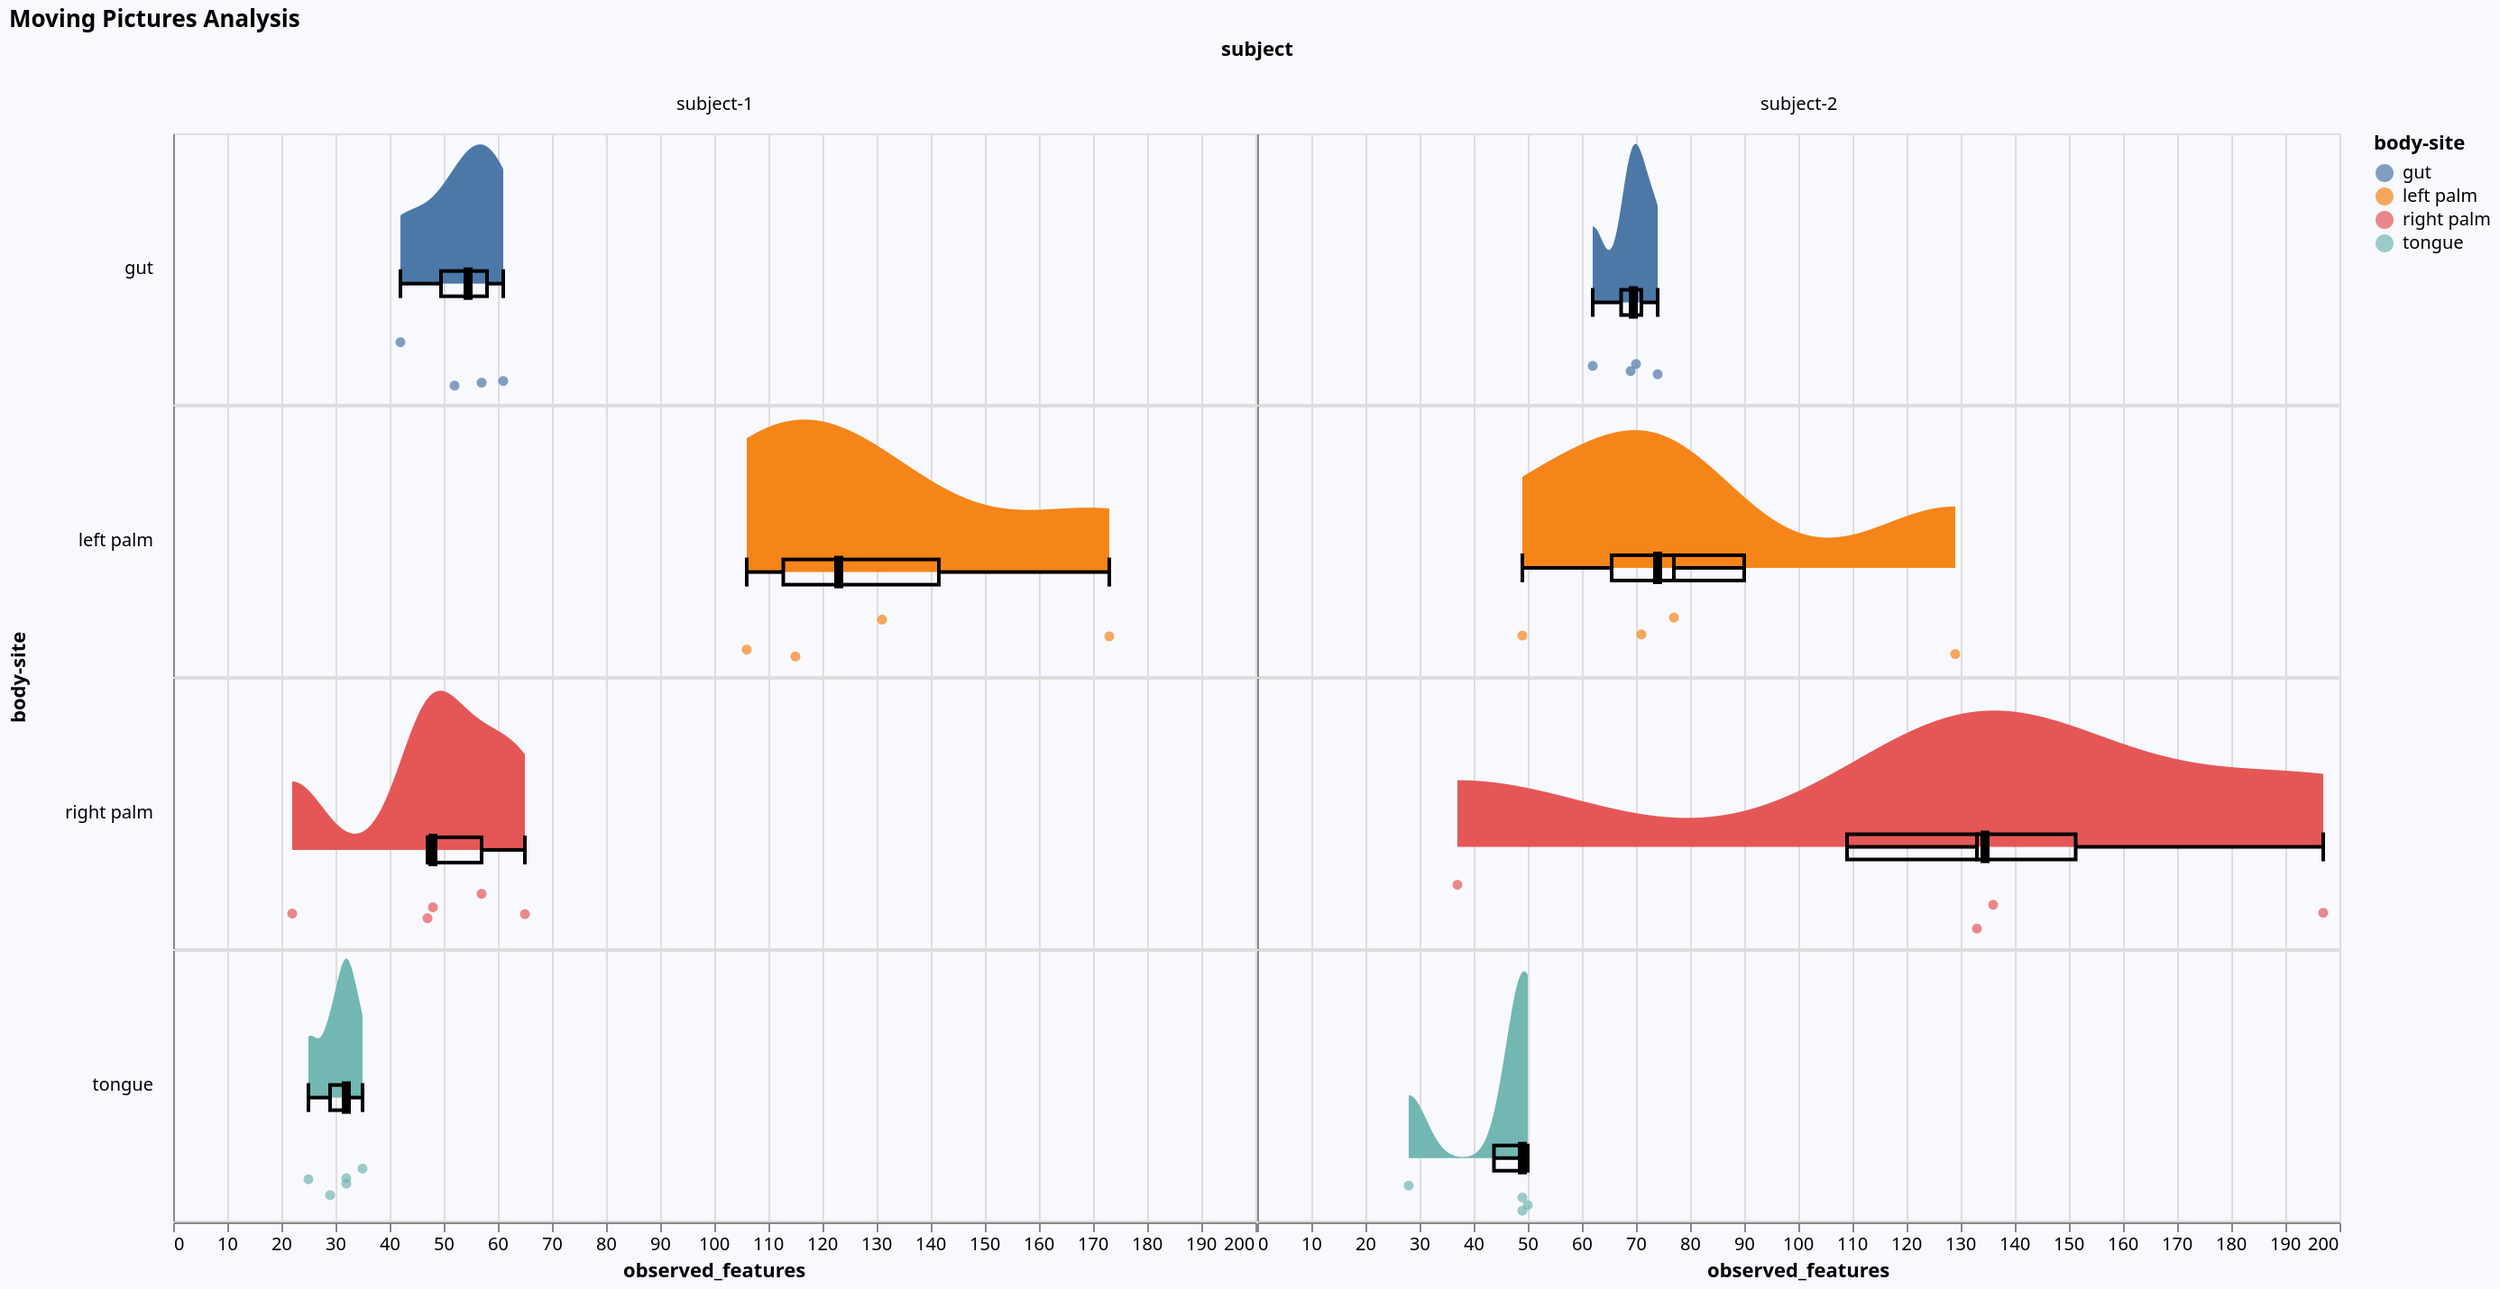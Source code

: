 {
  "$schema": "https://vega.github.io/schema/vega-lite/v5.json",
  "title": "Moving Pictures Analysis",
  "params": [
    {
      "name": "raindrops",
      "value": -2,
      "bind": {"input": "range", "min": -4, "max": 0, "step": 0.01}
    },
    {"name": "include_zero", "value": true, "bind": {"input": "checkbox"}}
  ],
  "facet": {
    "row": {
      "field": "body-site",
      "type": "nominal",
      "header": {"labelAngle": 0, "labelAlign": "left"}
    },
    "column": {"field": "subject", "type": "nominal"}
  },
  "spec": {
    "width": 600,
    "height": 150,
    "layer": [
      {
        "mark": "area",
        "params": [
          {
            "name": "grid",
            "select": {"type": "interval", "encodings": ["x"]},
            "bind": "scales"
          }
        ],
        "transform": [
          {"density": "observed_features", "groupby": ["body-site"]}
        ],
        "encoding": {
          "x": {
            "field": "value",
            "type": "quantitative",
            "title": "observed_features",
            "scale": {"zero": {"expr": "include_zero"}}
          },
          "y": {
            "field": "density",
            "type": "quantitative",
            "axis": {
              "title": "",
              "grid": false,
              "labels": false,
              "ticks": false
            }
          },
          "color": {"field": "body-site", "type": "nominal"}
        }
      },
      {
        "mark": {"type": "circle", "tooltip": true},
        "transform": [
          {
            "joinaggregate": [
              {"op": "stdev", "field": "observed_features", "as": "stdev"}
            ],
            "groupby": []
          },
          {
            "calculate": "random() * densityNormal(0, 0, datum.stdev)/raindrops + densityNormal(0, 0, datum.stdev)/raindrops/1.5",
            "as": "jitter"
          }
        ],
        "encoding": {
          "x": {"field": "observed_features", "type": "quantitative"},
          "y": {"field": "jitter", "type": "quantitative"},
          "color": {"field": "body-site"},
          "tooltip": [
            {"field": "IDs", "type": "nominal"},
            {"field": "subject", "type": "nominal"},
            {"field": "barcode-sequence", "type": "nominal"},
            {"field": "reported-antibiotic-usage", "type": "nominal"},
            {"field": "shannon_entropy", "type": "quantitative"},
            {"field": "pielou_evenness", "type": "quantitative"}
          ]
        }
      },
      {
        "mark": {
          "type": "boxplot",
          "color": "black",
          "orient": "horizontal",
          "ticks": {"stroke": "black", "strokeWidth": 1},
          "box": {"fill": null, "stroke": "black", "strokeWidth": 2},
          "median": {"stroke": "black", "strokeWidth": 4, "opacity": 1},
          "rule": {"stroke": "black", "strokeWidth": 2},
          "outliers": false
        },
        "encoding": {
          "x": {"field": "observed_features", "type": "quantitative"},
          "y": {"datum": 0}
        }
      }
    ]
  },
  "resolve": {"scale": {"y": "independent"}},
  "config": {"facet": {"spacing": -2}, "background": "ghostwhite"},
  "data": {
    "values": [
      {
        "shannon_entropy": 3.8535874654,
        "observed_features": 57,
        "pielou_evenness": 0.660665203,
        "barcode-sequence": "AGTGCGATGCGT",
        "body-site": "gut",
        "year": 2009,
        "month": 3,
        "day": 17,
        "subject": "subject-1",
        "reported-antibiotic-usage": "No",
        "days-since-experiment-start": 140,
        "IDs": "L1S105"
      },
      {
        "shannon_entropy": 3.7961935045,
        "observed_features": 62,
        "pielou_evenness": 0.6375660638,
        "barcode-sequence": "ATGGCAGCTCTA",
        "body-site": "gut",
        "year": 2008,
        "month": 10,
        "day": 28,
        "subject": "subject-2",
        "reported-antibiotic-usage": "Yes",
        "days-since-experiment-start": 0,
        "IDs": "L1S140"
      },
      {
        "shannon_entropy": 4.3278863657,
        "observed_features": 74,
        "pielou_evenness": 0.696983472,
        "barcode-sequence": "CTGAGATACGCG",
        "body-site": "gut",
        "year": 2009,
        "month": 1,
        "day": 20,
        "subject": "subject-2",
        "reported-antibiotic-usage": "No",
        "days-since-experiment-start": 84,
        "IDs": "L1S208"
      },
      {
        "shannon_entropy": 4.6454298846,
        "observed_features": 70,
        "pielou_evenness": 0.7579075516,
        "barcode-sequence": "CCGACTGAGATG",
        "body-site": "gut",
        "year": 2009,
        "month": 3,
        "day": 17,
        "subject": "subject-2",
        "reported-antibiotic-usage": "No",
        "days-since-experiment-start": 140,
        "IDs": "L1S257"
      },
      {
        "shannon_entropy": 4.5801071943,
        "observed_features": 69,
        "pielou_evenness": 0.7497894502,
        "barcode-sequence": "CCTCTCGTGATC",
        "body-site": "gut",
        "year": 2009,
        "month": 4,
        "day": 14,
        "subject": "subject-2",
        "reported-antibiotic-usage": "No",
        "days-since-experiment-start": 168,
        "IDs": "L1S281"
      },
      {
        "shannon_entropy": 4.1298506789,
        "observed_features": 61,
        "pielou_evenness": 0.6963469201,
        "barcode-sequence": "ACACACTATGGC",
        "body-site": "gut",
        "year": 2009,
        "month": 1,
        "day": 20,
        "subject": "subject-1",
        "reported-antibiotic-usage": "No",
        "days-since-experiment-start": 84,
        "IDs": "L1S57"
      },
      {
        "shannon_entropy": 3.669308332,
        "observed_features": 52,
        "pielou_evenness": 0.6436886474,
        "barcode-sequence": "ACTACGTGTGGT",
        "body-site": "gut",
        "year": 2009,
        "month": 2,
        "day": 17,
        "subject": "subject-1",
        "reported-antibiotic-usage": "No",
        "days-since-experiment-start": 112,
        "IDs": "L1S76"
      },
      {
        "shannon_entropy": 3.0418592625,
        "observed_features": 42,
        "pielou_evenness": 0.5641098296,
        "barcode-sequence": "AGCTGACTAGTC",
        "body-site": "gut",
        "year": 2008,
        "month": 10,
        "day": 28,
        "subject": "subject-1",
        "reported-antibiotic-usage": "Yes",
        "days-since-experiment-start": 0,
        "IDs": "L1S8"
      },
      {
        "shannon_entropy": 5.5641797234,
        "observed_features": 131,
        "pielou_evenness": 0.7911055147,
        "barcode-sequence": "ACGATGCGACCA",
        "body-site": "left palm",
        "year": 2009,
        "month": 1,
        "day": 20,
        "subject": "subject-1",
        "reported-antibiotic-usage": "No",
        "days-since-experiment-start": 84,
        "IDs": "L2S155"
      },
      {
        "shannon_entropy": 5.209123935,
        "observed_features": 115,
        "pielou_evenness": 0.7609570529,
        "barcode-sequence": "AGCTATCCACGA",
        "body-site": "left palm",
        "year": 2009,
        "month": 2,
        "day": 17,
        "subject": "subject-1",
        "reported-antibiotic-usage": "No",
        "days-since-experiment-start": 112,
        "IDs": "L2S175"
      },
      {
        "shannon_entropy": 4.5246175269,
        "observed_features": 106,
        "pielou_evenness": 0.6725135289,
        "barcode-sequence": "ATGCAGCTCAGT",
        "body-site": "left palm",
        "year": 2009,
        "month": 3,
        "day": 17,
        "subject": "subject-1",
        "reported-antibiotic-usage": "No",
        "days-since-experiment-start": 140,
        "IDs": "L2S204"
      },
      {
        "shannon_entropy": 6.6674262691,
        "observed_features": 173,
        "pielou_evenness": 0.8968069505,
        "barcode-sequence": "CACGTGACATGT",
        "body-site": "left palm",
        "year": 2009,
        "month": 4,
        "day": 14,
        "subject": "subject-1",
        "reported-antibiotic-usage": "No",
        "days-since-experiment-start": 168,
        "IDs": "L2S222"
      },
      {
        "shannon_entropy": 4.0100189747,
        "observed_features": 49,
        "pielou_evenness": 0.7141987896,
        "barcode-sequence": "CATATCGCAGTT",
        "body-site": "left palm",
        "year": 2008,
        "month": 10,
        "day": 28,
        "subject": "subject-2",
        "reported-antibiotic-usage": "Yes",
        "days-since-experiment-start": 0,
        "IDs": "L2S240"
      },
      {
        "shannon_entropy": 4.6587123058,
        "observed_features": 77,
        "pielou_evenness": 0.7433973178,
        "barcode-sequence": "CGTGCATTATCA",
        "body-site": "left palm",
        "year": 2009,
        "month": 1,
        "day": 20,
        "subject": "subject-2",
        "reported-antibiotic-usage": "No",
        "days-since-experiment-start": 84,
        "IDs": "L2S309"
      },
      {
        "shannon_entropy": 4.6399402178,
        "observed_features": 71,
        "pielou_evenness": 0.7544928479,
        "barcode-sequence": "CTAACGCAGTCA",
        "body-site": "left palm",
        "year": 2009,
        "month": 3,
        "day": 17,
        "subject": "subject-2",
        "reported-antibiotic-usage": "No",
        "days-since-experiment-start": 140,
        "IDs": "L2S357"
      },
      {
        "shannon_entropy": 6.0717309267,
        "observed_features": 129,
        "pielou_evenness": 0.8660011586,
        "barcode-sequence": "CTCAATGACTCA",
        "body-site": "left palm",
        "year": 2009,
        "month": 4,
        "day": 14,
        "subject": "subject-2",
        "reported-antibiotic-usage": "No",
        "days-since-experiment-start": 168,
        "IDs": "L2S382"
      },
      {
        "shannon_entropy": 3.0497408487,
        "observed_features": 22,
        "pielou_evenness": 0.6838855508,
        "barcode-sequence": "ACAGTTGCGCGA",
        "body-site": "right palm",
        "year": 2008,
        "month": 10,
        "day": 28,
        "subject": "subject-1",
        "reported-antibiotic-usage": "Yes",
        "days-since-experiment-start": 0,
        "IDs": "L3S242"
      },
      {
        "shannon_entropy": 4.5148940562,
        "observed_features": 47,
        "pielou_evenness": 0.8128223667,
        "barcode-sequence": "CACGACAGGCTA",
        "body-site": "right palm",
        "year": 2009,
        "month": 1,
        "day": 20,
        "subject": "subject-1",
        "reported-antibiotic-usage": "No",
        "days-since-experiment-start": 84,
        "IDs": "L3S294"
      },
      {
        "shannon_entropy": 4.6991462679,
        "observed_features": 57,
        "pielou_evenness": 0.8056291575,
        "barcode-sequence": "AGTGTCACGGTG",
        "body-site": "right palm",
        "year": 2009,
        "month": 2,
        "day": 17,
        "subject": "subject-1",
        "reported-antibiotic-usage": "No",
        "days-since-experiment-start": 112,
        "IDs": "L3S313"
      },
      {
        "shannon_entropy": 4.3063084884,
        "observed_features": 48,
        "pielou_evenness": 0.7710541455,
        "barcode-sequence": "CAAGTGAGAGAG",
        "body-site": "right palm",
        "year": 2009,
        "month": 3,
        "day": 17,
        "subject": "subject-1",
        "reported-antibiotic-usage": "No",
        "days-since-experiment-start": 140,
        "IDs": "L3S341"
      },
      {
        "shannon_entropy": 5.2612742818,
        "observed_features": 65,
        "pielou_evenness": 0.8736222106,
        "barcode-sequence": "CATCGTATCAAC",
        "body-site": "right palm",
        "year": 2009,
        "month": 4,
        "day": 14,
        "subject": "subject-1",
        "reported-antibiotic-usage": "No",
        "days-since-experiment-start": 168,
        "IDs": "L3S360"
      },
      {
        "shannon_entropy": 3.6846829345,
        "observed_features": 37,
        "pielou_evenness": 0.7073070197,
        "barcode-sequence": "ATCGATCTGTGG",
        "body-site": "right palm",
        "year": 2008,
        "month": 10,
        "day": 28,
        "subject": "subject-2",
        "reported-antibiotic-usage": "Yes",
        "days-since-experiment-start": 0,
        "IDs": "L3S378"
      },
      {
        "shannon_entropy": 5.1924238888,
        "observed_features": 136,
        "pielou_evenness": 0.7326209682,
        "barcode-sequence": "GCGTTACACACA",
        "body-site": "right palm",
        "year": 2009,
        "month": 3,
        "day": 17,
        "subject": "subject-2",
        "reported-antibiotic-usage": "No",
        "days-since-experiment-start": 140,
        "IDs": "L4S112"
      },
      {
        "shannon_entropy": 5.566510513,
        "observed_features": 133,
        "pielou_evenness": 0.7889847875,
        "barcode-sequence": "GAACTGTATCTC",
        "body-site": "right palm",
        "year": 2009,
        "month": 4,
        "day": 14,
        "subject": "subject-2",
        "reported-antibiotic-usage": "No",
        "days-since-experiment-start": 168,
        "IDs": "L4S137"
      },
      {
        "shannon_entropy": 6.0172612943,
        "observed_features": 197,
        "pielou_evenness": 0.789454262,
        "barcode-sequence": "CTCGTGGAGTAG",
        "body-site": "right palm",
        "year": 2009,
        "month": 1,
        "day": 20,
        "subject": "subject-2",
        "reported-antibiotic-usage": "No",
        "days-since-experiment-start": 84,
        "IDs": "L4S63"
      },
      {
        "shannon_entropy": 3.7238838227,
        "observed_features": 29,
        "pielou_evenness": 0.7665496894,
        "barcode-sequence": "CAGTGTCAGGAC",
        "body-site": "tongue",
        "year": 2008,
        "month": 10,
        "day": 28,
        "subject": "subject-1",
        "reported-antibiotic-usage": "Yes",
        "days-since-experiment-start": 0,
        "IDs": "L5S104"
      },
      {
        "shannon_entropy": 3.4237760273,
        "observed_features": 25,
        "pielou_evenness": 0.7372700375,
        "barcode-sequence": "ATCTTAGACTGC",
        "body-site": "tongue",
        "year": 2009,
        "month": 1,
        "day": 20,
        "subject": "subject-1",
        "reported-antibiotic-usage": "No",
        "days-since-experiment-start": 84,
        "IDs": "L5S155"
      },
      {
        "shannon_entropy": 3.5655105199,
        "observed_features": 32,
        "pielou_evenness": 0.713102104,
        "barcode-sequence": "CAGACATTGCGT",
        "body-site": "tongue",
        "year": 2009,
        "month": 2,
        "day": 17,
        "subject": "subject-1",
        "reported-antibiotic-usage": "No",
        "days-since-experiment-start": 112,
        "IDs": "L5S174"
      },
      {
        "shannon_entropy": 3.8893006016,
        "observed_features": 35,
        "pielou_evenness": 0.7582542411,
        "barcode-sequence": "CGATGCACCAGA",
        "body-site": "tongue",
        "year": 2009,
        "month": 3,
        "day": 17,
        "subject": "subject-1",
        "reported-antibiotic-usage": "No",
        "days-since-experiment-start": 140,
        "IDs": "L5S203"
      },
      {
        "shannon_entropy": 3.5471404348,
        "observed_features": 32,
        "pielou_evenness": 0.709428087,
        "barcode-sequence": "CTAGAGACTCTT",
        "body-site": "tongue",
        "year": 2009,
        "month": 4,
        "day": 14,
        "subject": "subject-1",
        "reported-antibiotic-usage": "No",
        "days-since-experiment-start": 168,
        "IDs": "L5S222"
      },
      {
        "shannon_entropy": 3.537601335,
        "observed_features": 28,
        "pielou_evenness": 0.7358727184,
        "barcode-sequence": "CTGGACTCATAG",
        "body-site": "tongue",
        "year": 2008,
        "month": 10,
        "day": 28,
        "subject": "subject-2",
        "reported-antibiotic-usage": "Yes",
        "days-since-experiment-start": 0,
        "IDs": "L5S240"
      },
      {
        "shannon_entropy": 3.4835399703,
        "observed_features": 49,
        "pielou_evenness": 0.620430987,
        "barcode-sequence": "GAGGCTCATCAT",
        "body-site": "tongue",
        "year": 2009,
        "month": 1,
        "day": 20,
        "subject": "subject-2",
        "reported-antibiotic-usage": "No",
        "days-since-experiment-start": 84,
        "IDs": "L6S20"
      },
      {
        "shannon_entropy": 3.7069955591,
        "observed_features": 49,
        "pielou_evenness": 0.6602292304,
        "barcode-sequence": "GATACGTCCTGA",
        "body-site": "tongue",
        "year": 2009,
        "month": 3,
        "day": 17,
        "subject": "subject-2",
        "reported-antibiotic-usage": "No",
        "days-since-experiment-start": 140,
        "IDs": "L6S68"
      },
      {
        "shannon_entropy": 4.3002175931,
        "observed_features": 50,
        "pielou_evenness": 0.7619289806,
        "barcode-sequence": "GATTAGCACTCT",
        "body-site": "tongue",
        "year": 2009,
        "month": 4,
        "day": 14,
        "subject": "subject-2",
        "reported-antibiotic-usage": "No",
        "days-since-experiment-start": 168,
        "IDs": "L6S93"
      }
    ]
  }
}